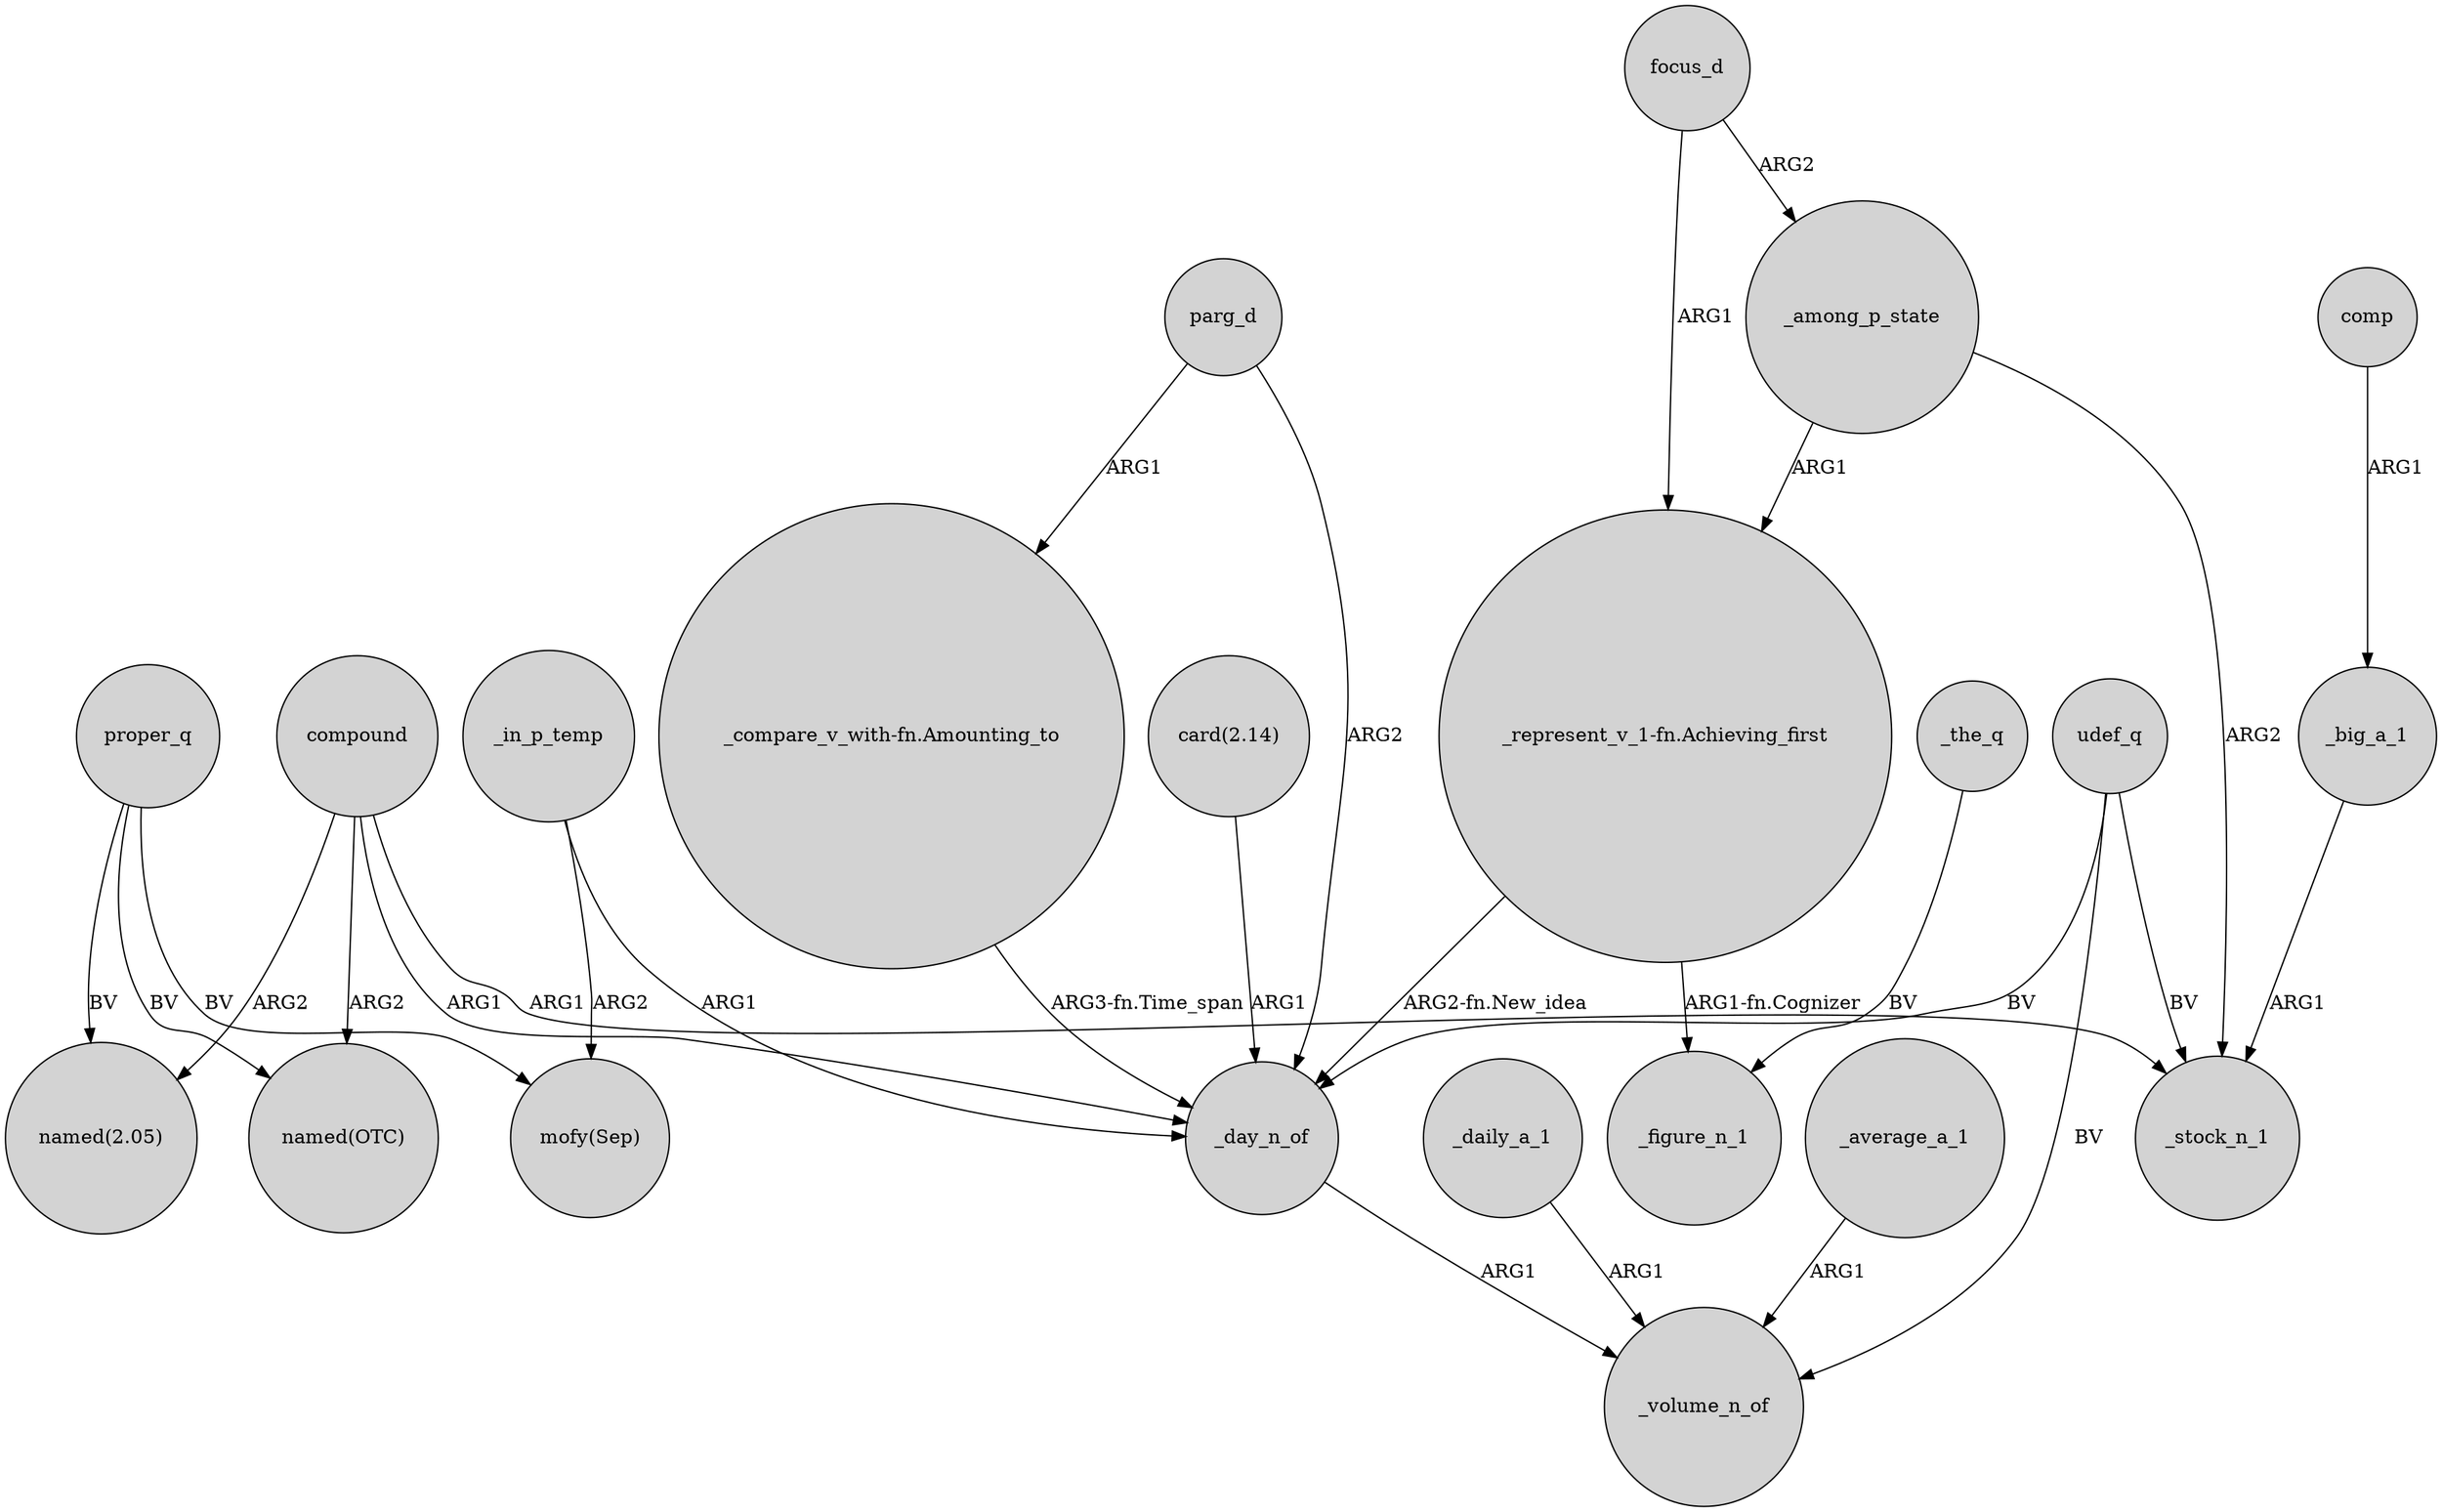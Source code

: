 digraph {
	node [shape=circle style=filled]
	compound -> "named(2.05)" [label=ARG2]
	"_compare_v_with-fn.Amounting_to" -> _day_n_of [label="ARG3-fn.Time_span"]
	proper_q -> "named(2.05)" [label=BV]
	_big_a_1 -> _stock_n_1 [label=ARG1]
	_day_n_of -> _volume_n_of [label=ARG1]
	"_represent_v_1-fn.Achieving_first" -> _day_n_of [label="ARG2-fn.New_idea"]
	comp -> _big_a_1 [label=ARG1]
	_daily_a_1 -> _volume_n_of [label=ARG1]
	udef_q -> _volume_n_of [label=BV]
	_in_p_temp -> _day_n_of [label=ARG1]
	compound -> _stock_n_1 [label=ARG1]
	focus_d -> "_represent_v_1-fn.Achieving_first" [label=ARG1]
	udef_q -> _day_n_of [label=BV]
	udef_q -> _stock_n_1 [label=BV]
	_average_a_1 -> _volume_n_of [label=ARG1]
	parg_d -> _day_n_of [label=ARG2]
	_among_p_state -> "_represent_v_1-fn.Achieving_first" [label=ARG1]
	proper_q -> "named(OTC)" [label=BV]
	_the_q -> _figure_n_1 [label=BV]
	compound -> _day_n_of [label=ARG1]
	proper_q -> "mofy(Sep)" [label=BV]
	focus_d -> _among_p_state [label=ARG2]
	parg_d -> "_compare_v_with-fn.Amounting_to" [label=ARG1]
	_among_p_state -> _stock_n_1 [label=ARG2]
	"_represent_v_1-fn.Achieving_first" -> _figure_n_1 [label="ARG1-fn.Cognizer"]
	"card(2.14)" -> _day_n_of [label=ARG1]
	compound -> "named(OTC)" [label=ARG2]
	_in_p_temp -> "mofy(Sep)" [label=ARG2]
}
